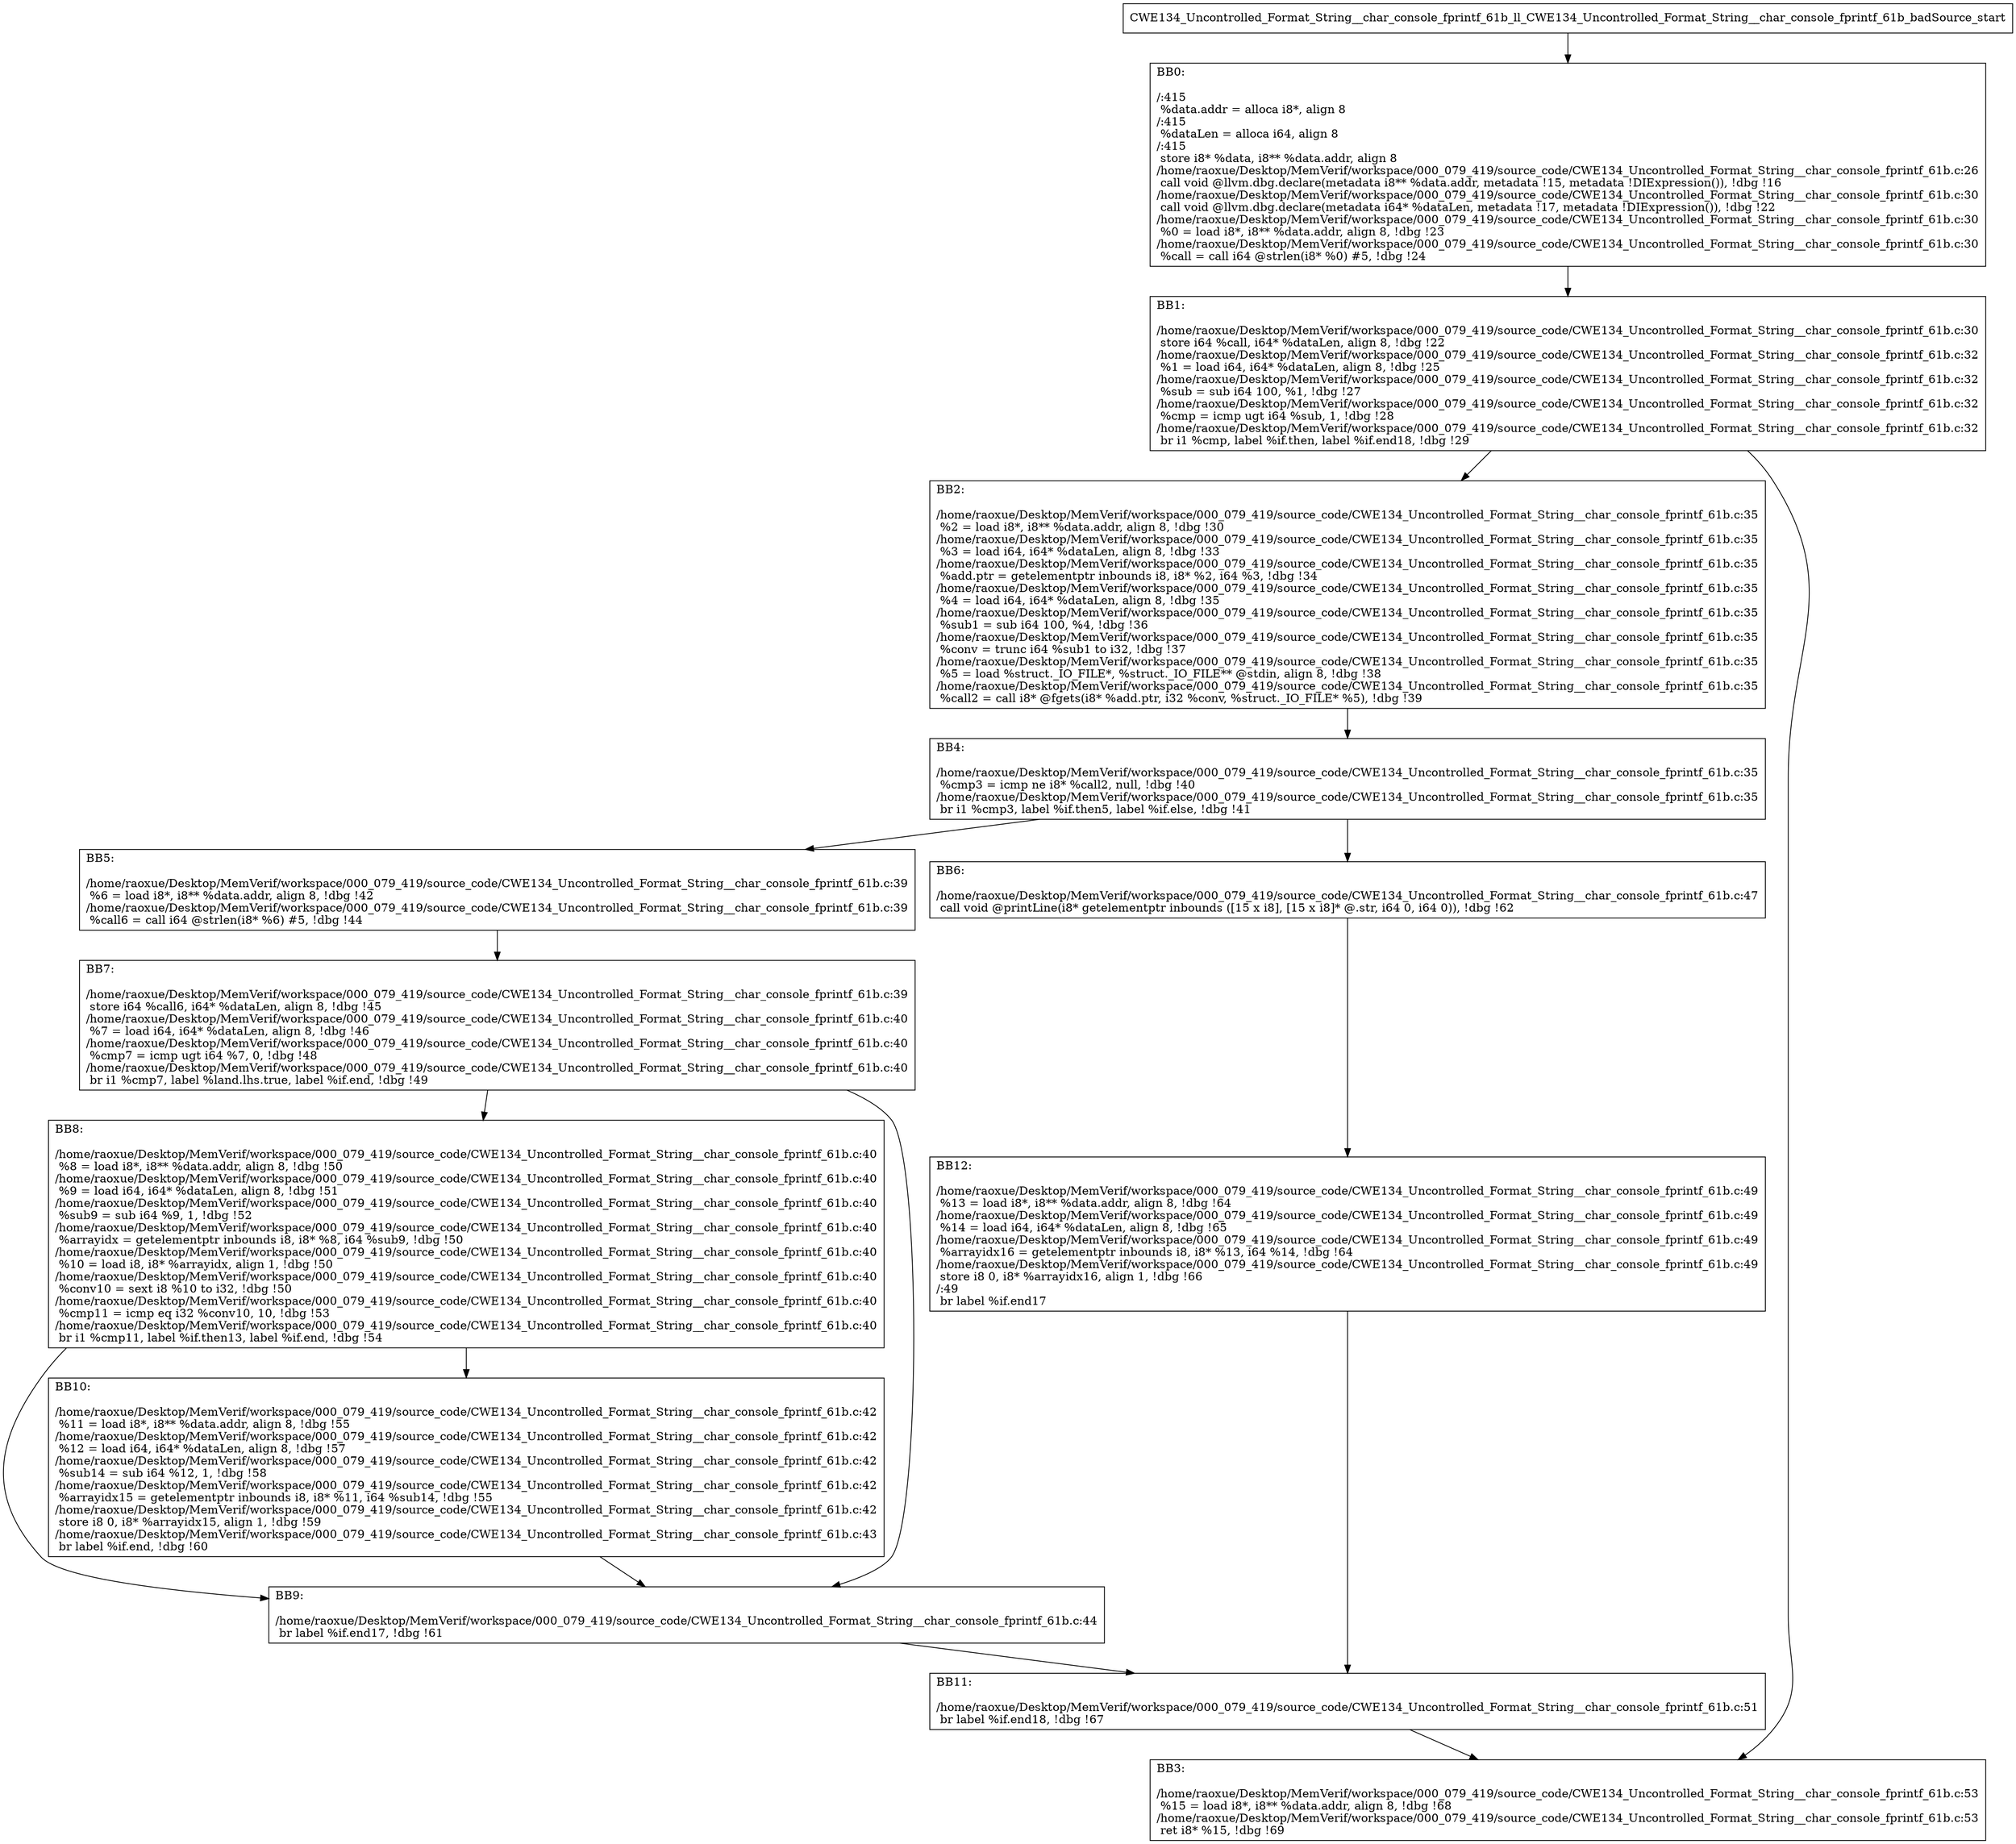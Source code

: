 digraph "CFG for'CWE134_Uncontrolled_Format_String__char_console_fprintf_61b_ll_CWE134_Uncontrolled_Format_String__char_console_fprintf_61b_badSource' function" {
	BBCWE134_Uncontrolled_Format_String__char_console_fprintf_61b_ll_CWE134_Uncontrolled_Format_String__char_console_fprintf_61b_badSource_start[shape=record,label="{CWE134_Uncontrolled_Format_String__char_console_fprintf_61b_ll_CWE134_Uncontrolled_Format_String__char_console_fprintf_61b_badSource_start}"];
	BBCWE134_Uncontrolled_Format_String__char_console_fprintf_61b_ll_CWE134_Uncontrolled_Format_String__char_console_fprintf_61b_badSource_start-> CWE134_Uncontrolled_Format_String__char_console_fprintf_61b_ll_CWE134_Uncontrolled_Format_String__char_console_fprintf_61b_badSourceBB0;
	CWE134_Uncontrolled_Format_String__char_console_fprintf_61b_ll_CWE134_Uncontrolled_Format_String__char_console_fprintf_61b_badSourceBB0 [shape=record, label="{BB0:\l\l/:415\l
  %data.addr = alloca i8*, align 8\l
/:415\l
  %dataLen = alloca i64, align 8\l
/:415\l
  store i8* %data, i8** %data.addr, align 8\l
/home/raoxue/Desktop/MemVerif/workspace/000_079_419/source_code/CWE134_Uncontrolled_Format_String__char_console_fprintf_61b.c:26\l
  call void @llvm.dbg.declare(metadata i8** %data.addr, metadata !15, metadata !DIExpression()), !dbg !16\l
/home/raoxue/Desktop/MemVerif/workspace/000_079_419/source_code/CWE134_Uncontrolled_Format_String__char_console_fprintf_61b.c:30\l
  call void @llvm.dbg.declare(metadata i64* %dataLen, metadata !17, metadata !DIExpression()), !dbg !22\l
/home/raoxue/Desktop/MemVerif/workspace/000_079_419/source_code/CWE134_Uncontrolled_Format_String__char_console_fprintf_61b.c:30\l
  %0 = load i8*, i8** %data.addr, align 8, !dbg !23\l
/home/raoxue/Desktop/MemVerif/workspace/000_079_419/source_code/CWE134_Uncontrolled_Format_String__char_console_fprintf_61b.c:30\l
  %call = call i64 @strlen(i8* %0) #5, !dbg !24\l
}"];
	CWE134_Uncontrolled_Format_String__char_console_fprintf_61b_ll_CWE134_Uncontrolled_Format_String__char_console_fprintf_61b_badSourceBB0-> CWE134_Uncontrolled_Format_String__char_console_fprintf_61b_ll_CWE134_Uncontrolled_Format_String__char_console_fprintf_61b_badSourceBB1;
	CWE134_Uncontrolled_Format_String__char_console_fprintf_61b_ll_CWE134_Uncontrolled_Format_String__char_console_fprintf_61b_badSourceBB1 [shape=record, label="{BB1:\l\l/home/raoxue/Desktop/MemVerif/workspace/000_079_419/source_code/CWE134_Uncontrolled_Format_String__char_console_fprintf_61b.c:30\l
  store i64 %call, i64* %dataLen, align 8, !dbg !22\l
/home/raoxue/Desktop/MemVerif/workspace/000_079_419/source_code/CWE134_Uncontrolled_Format_String__char_console_fprintf_61b.c:32\l
  %1 = load i64, i64* %dataLen, align 8, !dbg !25\l
/home/raoxue/Desktop/MemVerif/workspace/000_079_419/source_code/CWE134_Uncontrolled_Format_String__char_console_fprintf_61b.c:32\l
  %sub = sub i64 100, %1, !dbg !27\l
/home/raoxue/Desktop/MemVerif/workspace/000_079_419/source_code/CWE134_Uncontrolled_Format_String__char_console_fprintf_61b.c:32\l
  %cmp = icmp ugt i64 %sub, 1, !dbg !28\l
/home/raoxue/Desktop/MemVerif/workspace/000_079_419/source_code/CWE134_Uncontrolled_Format_String__char_console_fprintf_61b.c:32\l
  br i1 %cmp, label %if.then, label %if.end18, !dbg !29\l
}"];
	CWE134_Uncontrolled_Format_String__char_console_fprintf_61b_ll_CWE134_Uncontrolled_Format_String__char_console_fprintf_61b_badSourceBB1-> CWE134_Uncontrolled_Format_String__char_console_fprintf_61b_ll_CWE134_Uncontrolled_Format_String__char_console_fprintf_61b_badSourceBB2;
	CWE134_Uncontrolled_Format_String__char_console_fprintf_61b_ll_CWE134_Uncontrolled_Format_String__char_console_fprintf_61b_badSourceBB1-> CWE134_Uncontrolled_Format_String__char_console_fprintf_61b_ll_CWE134_Uncontrolled_Format_String__char_console_fprintf_61b_badSourceBB3;
	CWE134_Uncontrolled_Format_String__char_console_fprintf_61b_ll_CWE134_Uncontrolled_Format_String__char_console_fprintf_61b_badSourceBB2 [shape=record, label="{BB2:\l\l/home/raoxue/Desktop/MemVerif/workspace/000_079_419/source_code/CWE134_Uncontrolled_Format_String__char_console_fprintf_61b.c:35\l
  %2 = load i8*, i8** %data.addr, align 8, !dbg !30\l
/home/raoxue/Desktop/MemVerif/workspace/000_079_419/source_code/CWE134_Uncontrolled_Format_String__char_console_fprintf_61b.c:35\l
  %3 = load i64, i64* %dataLen, align 8, !dbg !33\l
/home/raoxue/Desktop/MemVerif/workspace/000_079_419/source_code/CWE134_Uncontrolled_Format_String__char_console_fprintf_61b.c:35\l
  %add.ptr = getelementptr inbounds i8, i8* %2, i64 %3, !dbg !34\l
/home/raoxue/Desktop/MemVerif/workspace/000_079_419/source_code/CWE134_Uncontrolled_Format_String__char_console_fprintf_61b.c:35\l
  %4 = load i64, i64* %dataLen, align 8, !dbg !35\l
/home/raoxue/Desktop/MemVerif/workspace/000_079_419/source_code/CWE134_Uncontrolled_Format_String__char_console_fprintf_61b.c:35\l
  %sub1 = sub i64 100, %4, !dbg !36\l
/home/raoxue/Desktop/MemVerif/workspace/000_079_419/source_code/CWE134_Uncontrolled_Format_String__char_console_fprintf_61b.c:35\l
  %conv = trunc i64 %sub1 to i32, !dbg !37\l
/home/raoxue/Desktop/MemVerif/workspace/000_079_419/source_code/CWE134_Uncontrolled_Format_String__char_console_fprintf_61b.c:35\l
  %5 = load %struct._IO_FILE*, %struct._IO_FILE** @stdin, align 8, !dbg !38\l
/home/raoxue/Desktop/MemVerif/workspace/000_079_419/source_code/CWE134_Uncontrolled_Format_String__char_console_fprintf_61b.c:35\l
  %call2 = call i8* @fgets(i8* %add.ptr, i32 %conv, %struct._IO_FILE* %5), !dbg !39\l
}"];
	CWE134_Uncontrolled_Format_String__char_console_fprintf_61b_ll_CWE134_Uncontrolled_Format_String__char_console_fprintf_61b_badSourceBB2-> CWE134_Uncontrolled_Format_String__char_console_fprintf_61b_ll_CWE134_Uncontrolled_Format_String__char_console_fprintf_61b_badSourceBB4;
	CWE134_Uncontrolled_Format_String__char_console_fprintf_61b_ll_CWE134_Uncontrolled_Format_String__char_console_fprintf_61b_badSourceBB4 [shape=record, label="{BB4:\l\l/home/raoxue/Desktop/MemVerif/workspace/000_079_419/source_code/CWE134_Uncontrolled_Format_String__char_console_fprintf_61b.c:35\l
  %cmp3 = icmp ne i8* %call2, null, !dbg !40\l
/home/raoxue/Desktop/MemVerif/workspace/000_079_419/source_code/CWE134_Uncontrolled_Format_String__char_console_fprintf_61b.c:35\l
  br i1 %cmp3, label %if.then5, label %if.else, !dbg !41\l
}"];
	CWE134_Uncontrolled_Format_String__char_console_fprintf_61b_ll_CWE134_Uncontrolled_Format_String__char_console_fprintf_61b_badSourceBB4-> CWE134_Uncontrolled_Format_String__char_console_fprintf_61b_ll_CWE134_Uncontrolled_Format_String__char_console_fprintf_61b_badSourceBB5;
	CWE134_Uncontrolled_Format_String__char_console_fprintf_61b_ll_CWE134_Uncontrolled_Format_String__char_console_fprintf_61b_badSourceBB4-> CWE134_Uncontrolled_Format_String__char_console_fprintf_61b_ll_CWE134_Uncontrolled_Format_String__char_console_fprintf_61b_badSourceBB6;
	CWE134_Uncontrolled_Format_String__char_console_fprintf_61b_ll_CWE134_Uncontrolled_Format_String__char_console_fprintf_61b_badSourceBB5 [shape=record, label="{BB5:\l\l/home/raoxue/Desktop/MemVerif/workspace/000_079_419/source_code/CWE134_Uncontrolled_Format_String__char_console_fprintf_61b.c:39\l
  %6 = load i8*, i8** %data.addr, align 8, !dbg !42\l
/home/raoxue/Desktop/MemVerif/workspace/000_079_419/source_code/CWE134_Uncontrolled_Format_String__char_console_fprintf_61b.c:39\l
  %call6 = call i64 @strlen(i8* %6) #5, !dbg !44\l
}"];
	CWE134_Uncontrolled_Format_String__char_console_fprintf_61b_ll_CWE134_Uncontrolled_Format_String__char_console_fprintf_61b_badSourceBB5-> CWE134_Uncontrolled_Format_String__char_console_fprintf_61b_ll_CWE134_Uncontrolled_Format_String__char_console_fprintf_61b_badSourceBB7;
	CWE134_Uncontrolled_Format_String__char_console_fprintf_61b_ll_CWE134_Uncontrolled_Format_String__char_console_fprintf_61b_badSourceBB7 [shape=record, label="{BB7:\l\l/home/raoxue/Desktop/MemVerif/workspace/000_079_419/source_code/CWE134_Uncontrolled_Format_String__char_console_fprintf_61b.c:39\l
  store i64 %call6, i64* %dataLen, align 8, !dbg !45\l
/home/raoxue/Desktop/MemVerif/workspace/000_079_419/source_code/CWE134_Uncontrolled_Format_String__char_console_fprintf_61b.c:40\l
  %7 = load i64, i64* %dataLen, align 8, !dbg !46\l
/home/raoxue/Desktop/MemVerif/workspace/000_079_419/source_code/CWE134_Uncontrolled_Format_String__char_console_fprintf_61b.c:40\l
  %cmp7 = icmp ugt i64 %7, 0, !dbg !48\l
/home/raoxue/Desktop/MemVerif/workspace/000_079_419/source_code/CWE134_Uncontrolled_Format_String__char_console_fprintf_61b.c:40\l
  br i1 %cmp7, label %land.lhs.true, label %if.end, !dbg !49\l
}"];
	CWE134_Uncontrolled_Format_String__char_console_fprintf_61b_ll_CWE134_Uncontrolled_Format_String__char_console_fprintf_61b_badSourceBB7-> CWE134_Uncontrolled_Format_String__char_console_fprintf_61b_ll_CWE134_Uncontrolled_Format_String__char_console_fprintf_61b_badSourceBB8;
	CWE134_Uncontrolled_Format_String__char_console_fprintf_61b_ll_CWE134_Uncontrolled_Format_String__char_console_fprintf_61b_badSourceBB7-> CWE134_Uncontrolled_Format_String__char_console_fprintf_61b_ll_CWE134_Uncontrolled_Format_String__char_console_fprintf_61b_badSourceBB9;
	CWE134_Uncontrolled_Format_String__char_console_fprintf_61b_ll_CWE134_Uncontrolled_Format_String__char_console_fprintf_61b_badSourceBB8 [shape=record, label="{BB8:\l\l/home/raoxue/Desktop/MemVerif/workspace/000_079_419/source_code/CWE134_Uncontrolled_Format_String__char_console_fprintf_61b.c:40\l
  %8 = load i8*, i8** %data.addr, align 8, !dbg !50\l
/home/raoxue/Desktop/MemVerif/workspace/000_079_419/source_code/CWE134_Uncontrolled_Format_String__char_console_fprintf_61b.c:40\l
  %9 = load i64, i64* %dataLen, align 8, !dbg !51\l
/home/raoxue/Desktop/MemVerif/workspace/000_079_419/source_code/CWE134_Uncontrolled_Format_String__char_console_fprintf_61b.c:40\l
  %sub9 = sub i64 %9, 1, !dbg !52\l
/home/raoxue/Desktop/MemVerif/workspace/000_079_419/source_code/CWE134_Uncontrolled_Format_String__char_console_fprintf_61b.c:40\l
  %arrayidx = getelementptr inbounds i8, i8* %8, i64 %sub9, !dbg !50\l
/home/raoxue/Desktop/MemVerif/workspace/000_079_419/source_code/CWE134_Uncontrolled_Format_String__char_console_fprintf_61b.c:40\l
  %10 = load i8, i8* %arrayidx, align 1, !dbg !50\l
/home/raoxue/Desktop/MemVerif/workspace/000_079_419/source_code/CWE134_Uncontrolled_Format_String__char_console_fprintf_61b.c:40\l
  %conv10 = sext i8 %10 to i32, !dbg !50\l
/home/raoxue/Desktop/MemVerif/workspace/000_079_419/source_code/CWE134_Uncontrolled_Format_String__char_console_fprintf_61b.c:40\l
  %cmp11 = icmp eq i32 %conv10, 10, !dbg !53\l
/home/raoxue/Desktop/MemVerif/workspace/000_079_419/source_code/CWE134_Uncontrolled_Format_String__char_console_fprintf_61b.c:40\l
  br i1 %cmp11, label %if.then13, label %if.end, !dbg !54\l
}"];
	CWE134_Uncontrolled_Format_String__char_console_fprintf_61b_ll_CWE134_Uncontrolled_Format_String__char_console_fprintf_61b_badSourceBB8-> CWE134_Uncontrolled_Format_String__char_console_fprintf_61b_ll_CWE134_Uncontrolled_Format_String__char_console_fprintf_61b_badSourceBB10;
	CWE134_Uncontrolled_Format_String__char_console_fprintf_61b_ll_CWE134_Uncontrolled_Format_String__char_console_fprintf_61b_badSourceBB8-> CWE134_Uncontrolled_Format_String__char_console_fprintf_61b_ll_CWE134_Uncontrolled_Format_String__char_console_fprintf_61b_badSourceBB9;
	CWE134_Uncontrolled_Format_String__char_console_fprintf_61b_ll_CWE134_Uncontrolled_Format_String__char_console_fprintf_61b_badSourceBB10 [shape=record, label="{BB10:\l\l/home/raoxue/Desktop/MemVerif/workspace/000_079_419/source_code/CWE134_Uncontrolled_Format_String__char_console_fprintf_61b.c:42\l
  %11 = load i8*, i8** %data.addr, align 8, !dbg !55\l
/home/raoxue/Desktop/MemVerif/workspace/000_079_419/source_code/CWE134_Uncontrolled_Format_String__char_console_fprintf_61b.c:42\l
  %12 = load i64, i64* %dataLen, align 8, !dbg !57\l
/home/raoxue/Desktop/MemVerif/workspace/000_079_419/source_code/CWE134_Uncontrolled_Format_String__char_console_fprintf_61b.c:42\l
  %sub14 = sub i64 %12, 1, !dbg !58\l
/home/raoxue/Desktop/MemVerif/workspace/000_079_419/source_code/CWE134_Uncontrolled_Format_String__char_console_fprintf_61b.c:42\l
  %arrayidx15 = getelementptr inbounds i8, i8* %11, i64 %sub14, !dbg !55\l
/home/raoxue/Desktop/MemVerif/workspace/000_079_419/source_code/CWE134_Uncontrolled_Format_String__char_console_fprintf_61b.c:42\l
  store i8 0, i8* %arrayidx15, align 1, !dbg !59\l
/home/raoxue/Desktop/MemVerif/workspace/000_079_419/source_code/CWE134_Uncontrolled_Format_String__char_console_fprintf_61b.c:43\l
  br label %if.end, !dbg !60\l
}"];
	CWE134_Uncontrolled_Format_String__char_console_fprintf_61b_ll_CWE134_Uncontrolled_Format_String__char_console_fprintf_61b_badSourceBB10-> CWE134_Uncontrolled_Format_String__char_console_fprintf_61b_ll_CWE134_Uncontrolled_Format_String__char_console_fprintf_61b_badSourceBB9;
	CWE134_Uncontrolled_Format_String__char_console_fprintf_61b_ll_CWE134_Uncontrolled_Format_String__char_console_fprintf_61b_badSourceBB9 [shape=record, label="{BB9:\l\l/home/raoxue/Desktop/MemVerif/workspace/000_079_419/source_code/CWE134_Uncontrolled_Format_String__char_console_fprintf_61b.c:44\l
  br label %if.end17, !dbg !61\l
}"];
	CWE134_Uncontrolled_Format_String__char_console_fprintf_61b_ll_CWE134_Uncontrolled_Format_String__char_console_fprintf_61b_badSourceBB9-> CWE134_Uncontrolled_Format_String__char_console_fprintf_61b_ll_CWE134_Uncontrolled_Format_String__char_console_fprintf_61b_badSourceBB11;
	CWE134_Uncontrolled_Format_String__char_console_fprintf_61b_ll_CWE134_Uncontrolled_Format_String__char_console_fprintf_61b_badSourceBB6 [shape=record, label="{BB6:\l\l/home/raoxue/Desktop/MemVerif/workspace/000_079_419/source_code/CWE134_Uncontrolled_Format_String__char_console_fprintf_61b.c:47\l
  call void @printLine(i8* getelementptr inbounds ([15 x i8], [15 x i8]* @.str, i64 0, i64 0)), !dbg !62\l
}"];
	CWE134_Uncontrolled_Format_String__char_console_fprintf_61b_ll_CWE134_Uncontrolled_Format_String__char_console_fprintf_61b_badSourceBB6-> CWE134_Uncontrolled_Format_String__char_console_fprintf_61b_ll_CWE134_Uncontrolled_Format_String__char_console_fprintf_61b_badSourceBB12;
	CWE134_Uncontrolled_Format_String__char_console_fprintf_61b_ll_CWE134_Uncontrolled_Format_String__char_console_fprintf_61b_badSourceBB12 [shape=record, label="{BB12:\l\l/home/raoxue/Desktop/MemVerif/workspace/000_079_419/source_code/CWE134_Uncontrolled_Format_String__char_console_fprintf_61b.c:49\l
  %13 = load i8*, i8** %data.addr, align 8, !dbg !64\l
/home/raoxue/Desktop/MemVerif/workspace/000_079_419/source_code/CWE134_Uncontrolled_Format_String__char_console_fprintf_61b.c:49\l
  %14 = load i64, i64* %dataLen, align 8, !dbg !65\l
/home/raoxue/Desktop/MemVerif/workspace/000_079_419/source_code/CWE134_Uncontrolled_Format_String__char_console_fprintf_61b.c:49\l
  %arrayidx16 = getelementptr inbounds i8, i8* %13, i64 %14, !dbg !64\l
/home/raoxue/Desktop/MemVerif/workspace/000_079_419/source_code/CWE134_Uncontrolled_Format_String__char_console_fprintf_61b.c:49\l
  store i8 0, i8* %arrayidx16, align 1, !dbg !66\l
/:49\l
  br label %if.end17\l
}"];
	CWE134_Uncontrolled_Format_String__char_console_fprintf_61b_ll_CWE134_Uncontrolled_Format_String__char_console_fprintf_61b_badSourceBB12-> CWE134_Uncontrolled_Format_String__char_console_fprintf_61b_ll_CWE134_Uncontrolled_Format_String__char_console_fprintf_61b_badSourceBB11;
	CWE134_Uncontrolled_Format_String__char_console_fprintf_61b_ll_CWE134_Uncontrolled_Format_String__char_console_fprintf_61b_badSourceBB11 [shape=record, label="{BB11:\l\l/home/raoxue/Desktop/MemVerif/workspace/000_079_419/source_code/CWE134_Uncontrolled_Format_String__char_console_fprintf_61b.c:51\l
  br label %if.end18, !dbg !67\l
}"];
	CWE134_Uncontrolled_Format_String__char_console_fprintf_61b_ll_CWE134_Uncontrolled_Format_String__char_console_fprintf_61b_badSourceBB11-> CWE134_Uncontrolled_Format_String__char_console_fprintf_61b_ll_CWE134_Uncontrolled_Format_String__char_console_fprintf_61b_badSourceBB3;
	CWE134_Uncontrolled_Format_String__char_console_fprintf_61b_ll_CWE134_Uncontrolled_Format_String__char_console_fprintf_61b_badSourceBB3 [shape=record, label="{BB3:\l\l/home/raoxue/Desktop/MemVerif/workspace/000_079_419/source_code/CWE134_Uncontrolled_Format_String__char_console_fprintf_61b.c:53\l
  %15 = load i8*, i8** %data.addr, align 8, !dbg !68\l
/home/raoxue/Desktop/MemVerif/workspace/000_079_419/source_code/CWE134_Uncontrolled_Format_String__char_console_fprintf_61b.c:53\l
  ret i8* %15, !dbg !69\l
}"];
}
